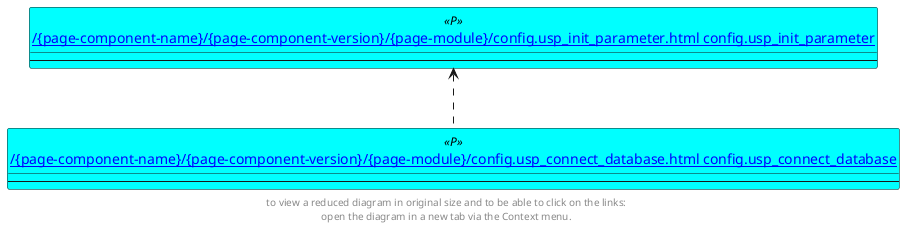 @startuml
'Left to right direction
top to bottom direction
hide circle
'avoide "." issues:
set namespaceSeparator none


skinparam class {
  BackgroundColor White
  BackgroundColor<<FN>> Yellow
  BackgroundColor<<FS>> Yellow
  BackgroundColor<<FT>> LightGray
  BackgroundColor<<IF>> Yellow
  BackgroundColor<<IS>> Yellow
  BackgroundColor<<P>> Aqua
  BackgroundColor<<PC>> Aqua
  BackgroundColor<<SN>> Yellow
  BackgroundColor<<SO>> SlateBlue
  BackgroundColor<<TF>> LightGray
  BackgroundColor<<TR>> Tomato
  BackgroundColor<<U>> White
  BackgroundColor<<V>> WhiteSmoke
  BackgroundColor<<X>> Aqua
}


entity "[[{site-url}/{page-component-name}/{page-component-version}/{page-module}/config.usp_connect_database.html config.usp_connect_database]]" as config.usp_connect_database << P >> {
  --
}

entity "[[{site-url}/{page-component-name}/{page-component-version}/{page-module}/config.usp_init_parameter.html config.usp_init_parameter]]" as config.usp_init_parameter << P >> {
  --
}

config.usp_init_parameter <.. config.usp_connect_database
footer
to view a reduced diagram in original size and to be able to click on the links:
open the diagram in a new tab via the Context menu.
end footer

@enduml

